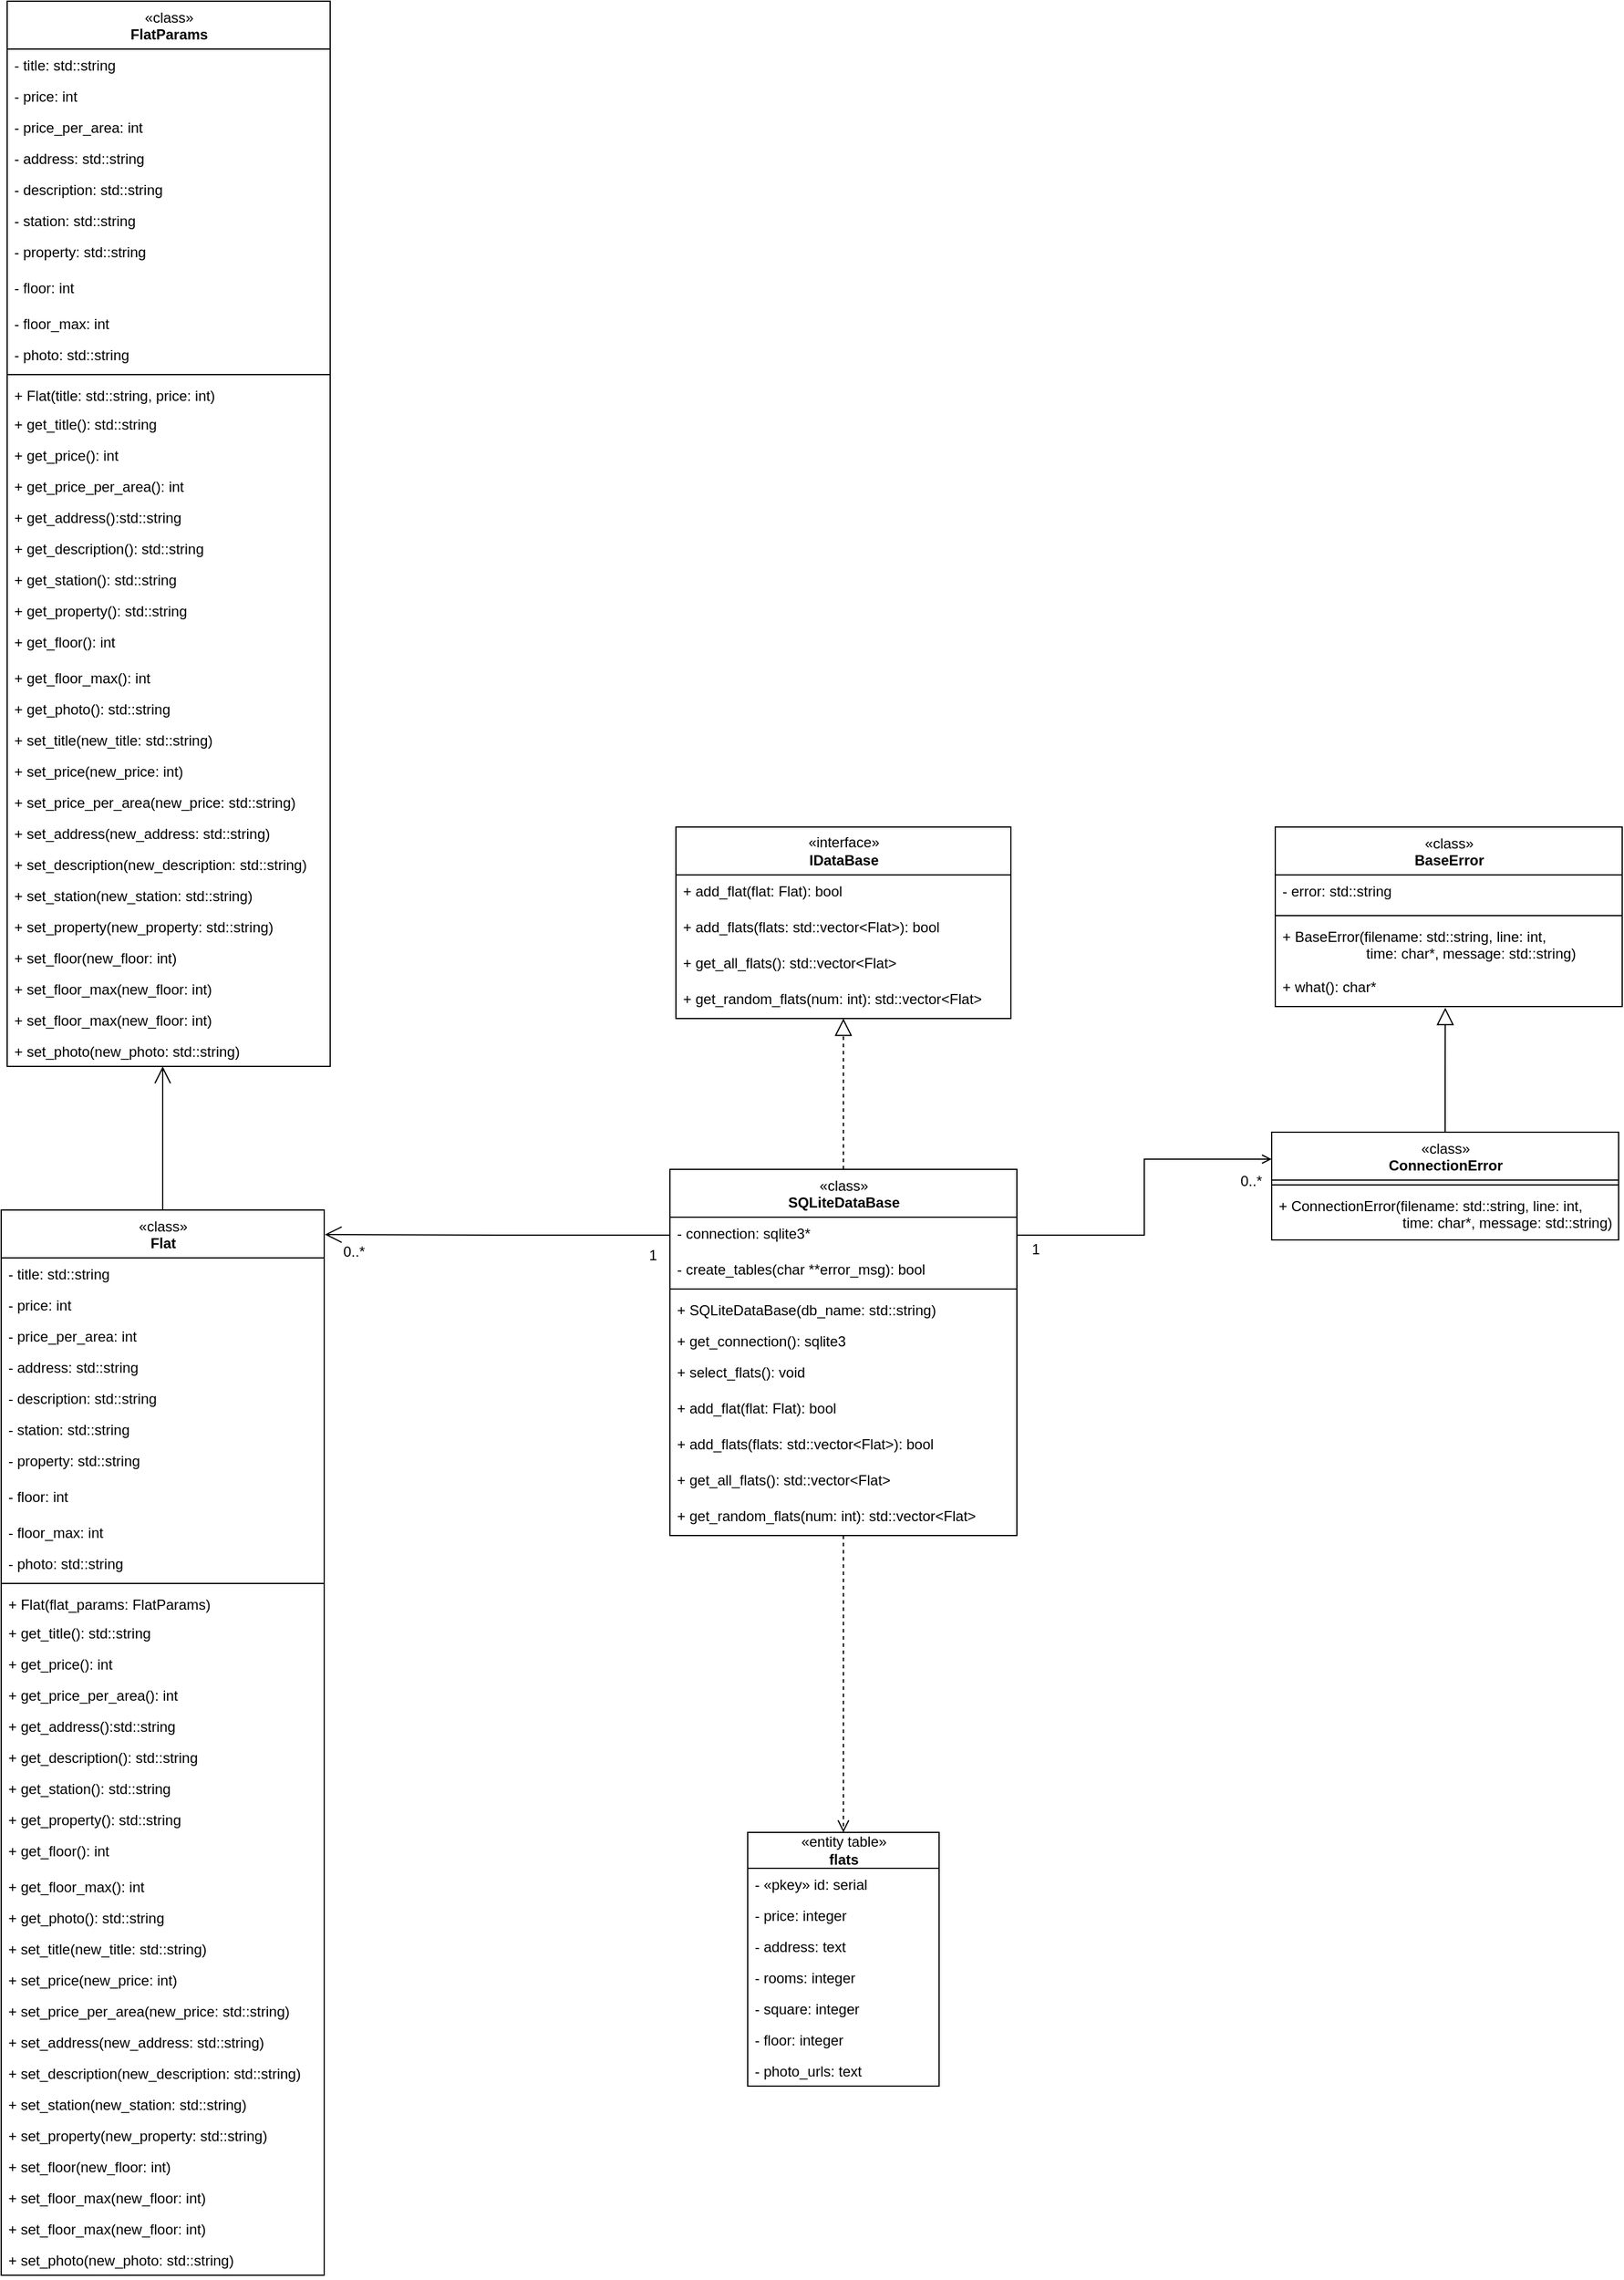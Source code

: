 <mxfile version="15.9.4" type="device"><diagram id="n1cuNQdmEz_gEINn7l7b" name="Page-1"><mxGraphModel dx="2211" dy="1941" grid="1" gridSize="10" guides="1" tooltips="1" connect="1" arrows="1" fold="1" page="1" pageScale="1" pageWidth="827" pageHeight="1169" math="0" shadow="0"><root><mxCell id="0"/><mxCell id="1" parent="0"/><mxCell id="SQFsbQGb5UH4ZUSRuvI_-1" value="«entity table»&lt;br&gt;&lt;b&gt;flats&lt;/b&gt;" style="swimlane;fontStyle=0;childLayout=stackLayout;horizontal=1;startSize=30;fillColor=none;horizontalStack=0;resizeParent=1;resizeParentMax=0;resizeLast=0;collapsible=1;marginBottom=0;html=1;" parent="1" vertex="1"><mxGeometry x="299" y="810" width="160" height="212" as="geometry"><mxRectangle x="340" y="210" width="100" height="30" as="alternateBounds"/></mxGeometry></mxCell><mxCell id="SQFsbQGb5UH4ZUSRuvI_-2" value="- «pkey» id: serial" style="text;strokeColor=none;fillColor=none;align=left;verticalAlign=top;spacingLeft=4;spacingRight=4;overflow=hidden;rotatable=0;points=[[0,0.5],[1,0.5]];portConstraint=eastwest;" parent="SQFsbQGb5UH4ZUSRuvI_-1" vertex="1"><mxGeometry y="30" width="160" height="26" as="geometry"/></mxCell><mxCell id="SQFsbQGb5UH4ZUSRuvI_-3" value="- price: integer" style="text;strokeColor=none;fillColor=none;align=left;verticalAlign=top;spacingLeft=4;spacingRight=4;overflow=hidden;rotatable=0;points=[[0,0.5],[1,0.5]];portConstraint=eastwest;" parent="SQFsbQGb5UH4ZUSRuvI_-1" vertex="1"><mxGeometry y="56" width="160" height="26" as="geometry"/></mxCell><mxCell id="SQFsbQGb5UH4ZUSRuvI_-52" value="- address: text" style="text;strokeColor=none;fillColor=none;align=left;verticalAlign=top;spacingLeft=4;spacingRight=4;overflow=hidden;rotatable=0;points=[[0,0.5],[1,0.5]];portConstraint=eastwest;" parent="SQFsbQGb5UH4ZUSRuvI_-1" vertex="1"><mxGeometry y="82" width="160" height="26" as="geometry"/></mxCell><mxCell id="SQFsbQGb5UH4ZUSRuvI_-4" value="- rooms: integer" style="text;strokeColor=none;fillColor=none;align=left;verticalAlign=top;spacingLeft=4;spacingRight=4;overflow=hidden;rotatable=0;points=[[0,0.5],[1,0.5]];portConstraint=eastwest;" parent="SQFsbQGb5UH4ZUSRuvI_-1" vertex="1"><mxGeometry y="108" width="160" height="26" as="geometry"/></mxCell><mxCell id="SQFsbQGb5UH4ZUSRuvI_-50" value="- square: integer" style="text;strokeColor=none;fillColor=none;align=left;verticalAlign=top;spacingLeft=4;spacingRight=4;overflow=hidden;rotatable=0;points=[[0,0.5],[1,0.5]];portConstraint=eastwest;" parent="SQFsbQGb5UH4ZUSRuvI_-1" vertex="1"><mxGeometry y="134" width="160" height="26" as="geometry"/></mxCell><mxCell id="SQFsbQGb5UH4ZUSRuvI_-51" value="- floor: integer" style="text;strokeColor=none;fillColor=none;align=left;verticalAlign=top;spacingLeft=4;spacingRight=4;overflow=hidden;rotatable=0;points=[[0,0.5],[1,0.5]];portConstraint=eastwest;" parent="SQFsbQGb5UH4ZUSRuvI_-1" vertex="1"><mxGeometry y="160" width="160" height="26" as="geometry"/></mxCell><mxCell id="SQFsbQGb5UH4ZUSRuvI_-62" value="- photo_urls: text" style="text;strokeColor=none;fillColor=none;align=left;verticalAlign=top;spacingLeft=4;spacingRight=4;overflow=hidden;rotatable=0;points=[[0,0.5],[1,0.5]];portConstraint=eastwest;" parent="SQFsbQGb5UH4ZUSRuvI_-1" vertex="1"><mxGeometry y="186" width="160" height="26" as="geometry"/></mxCell><mxCell id="SQFsbQGb5UH4ZUSRuvI_-13" value="&lt;span style=&quot;font-weight: normal&quot;&gt;«class»&lt;br&gt;&lt;/span&gt;SQLiteDataBase" style="swimlane;fontStyle=1;align=center;verticalAlign=top;childLayout=stackLayout;horizontal=1;startSize=40;horizontalStack=0;resizeParent=1;resizeParentMax=0;resizeLast=0;collapsible=1;marginBottom=0;html=1;" parent="1" vertex="1"><mxGeometry x="234" y="256" width="290" height="306" as="geometry"/></mxCell><mxCell id="SQFsbQGb5UH4ZUSRuvI_-14" value="- connection: sqlite3*" style="text;strokeColor=none;fillColor=none;align=left;verticalAlign=top;spacingLeft=4;spacingRight=4;overflow=hidden;rotatable=0;points=[[0,0.5],[1,0.5]];portConstraint=eastwest;" parent="SQFsbQGb5UH4ZUSRuvI_-13" vertex="1"><mxGeometry y="40" width="290" height="30" as="geometry"/></mxCell><mxCell id="QzW_78y7L4MTEr_dUdhg-1" value="- create_tables(char **error_msg): bool" style="text;strokeColor=none;fillColor=none;align=left;verticalAlign=top;spacingLeft=4;spacingRight=4;overflow=hidden;rotatable=0;points=[[0,0.5],[1,0.5]];portConstraint=eastwest;" parent="SQFsbQGb5UH4ZUSRuvI_-13" vertex="1"><mxGeometry y="70" width="290" height="26" as="geometry"/></mxCell><mxCell id="SQFsbQGb5UH4ZUSRuvI_-15" value="" style="line;strokeWidth=1;fillColor=none;align=left;verticalAlign=middle;spacingTop=-1;spacingLeft=3;spacingRight=3;rotatable=0;labelPosition=right;points=[];portConstraint=eastwest;" parent="SQFsbQGb5UH4ZUSRuvI_-13" vertex="1"><mxGeometry y="96" width="290" height="8" as="geometry"/></mxCell><mxCell id="SQFsbQGb5UH4ZUSRuvI_-16" value="+ SQLiteDataBase(db_name: std::string)" style="text;strokeColor=none;fillColor=none;align=left;verticalAlign=top;spacingLeft=4;spacingRight=4;overflow=hidden;rotatable=0;points=[[0,0.5],[1,0.5]];portConstraint=eastwest;" parent="SQFsbQGb5UH4ZUSRuvI_-13" vertex="1"><mxGeometry y="104" width="290" height="26" as="geometry"/></mxCell><mxCell id="QzW_78y7L4MTEr_dUdhg-60" value="+ get_connection(): sqlite3" style="text;strokeColor=none;fillColor=none;align=left;verticalAlign=top;spacingLeft=4;spacingRight=4;overflow=hidden;rotatable=0;points=[[0,0.5],[1,0.5]];portConstraint=eastwest;" parent="SQFsbQGb5UH4ZUSRuvI_-13" vertex="1"><mxGeometry y="130" width="290" height="26" as="geometry"/></mxCell><mxCell id="QzW_78y7L4MTEr_dUdhg-6" value="+ select_flats(): void" style="text;strokeColor=none;fillColor=none;align=left;verticalAlign=top;spacingLeft=4;spacingRight=4;overflow=hidden;rotatable=0;points=[[0,0.5],[1,0.5]];portConstraint=eastwest;" parent="SQFsbQGb5UH4ZUSRuvI_-13" vertex="1"><mxGeometry y="156" width="290" height="30" as="geometry"/></mxCell><mxCell id="1qvj_MT-7HDH6_pC4sm0-52" value="+ add_flat(flat: Flat): bool" style="text;strokeColor=none;fillColor=none;align=left;verticalAlign=top;spacingLeft=4;spacingRight=4;overflow=hidden;rotatable=0;points=[[0,0.5],[1,0.5]];portConstraint=eastwest;" vertex="1" parent="SQFsbQGb5UH4ZUSRuvI_-13"><mxGeometry y="186" width="290" height="30" as="geometry"/></mxCell><mxCell id="1qvj_MT-7HDH6_pC4sm0-53" value="+ add_flats(flats: std::vector&lt;Flat&gt;): bool" style="text;strokeColor=none;fillColor=none;align=left;verticalAlign=top;spacingLeft=4;spacingRight=4;overflow=hidden;rotatable=0;points=[[0,0.5],[1,0.5]];portConstraint=eastwest;" vertex="1" parent="SQFsbQGb5UH4ZUSRuvI_-13"><mxGeometry y="216" width="290" height="30" as="geometry"/></mxCell><mxCell id="1qvj_MT-7HDH6_pC4sm0-54" value="+ get_all_flats(): std::vector&lt;Flat&gt;" style="text;strokeColor=none;fillColor=none;align=left;verticalAlign=top;spacingLeft=4;spacingRight=4;overflow=hidden;rotatable=0;points=[[0,0.5],[1,0.5]];portConstraint=eastwest;" vertex="1" parent="SQFsbQGb5UH4ZUSRuvI_-13"><mxGeometry y="246" width="290" height="30" as="geometry"/></mxCell><mxCell id="1qvj_MT-7HDH6_pC4sm0-55" value="+ get_random_flats(num: int): std::vector&lt;Flat&gt;" style="text;strokeColor=none;fillColor=none;align=left;verticalAlign=top;spacingLeft=4;spacingRight=4;overflow=hidden;rotatable=0;points=[[0,0.5],[1,0.5]];portConstraint=eastwest;" vertex="1" parent="SQFsbQGb5UH4ZUSRuvI_-13"><mxGeometry y="276" width="290" height="30" as="geometry"/></mxCell><mxCell id="7NY3TYrCQiX_Yo-8ohCb-27" style="edgeStyle=orthogonalEdgeStyle;rounded=0;orthogonalLoop=1;jettySize=auto;html=1;exitX=0.5;exitY=0;exitDx=0;exitDy=0;endArrow=open;endFill=0;endSize=12;" parent="1" source="1qvj_MT-7HDH6_pC4sm0-13" edge="1"><mxGeometry relative="1" as="geometry"><mxPoint x="-190" y="170" as="targetPoint"/></mxGeometry></mxCell><mxCell id="SQFsbQGb5UH4ZUSRuvI_-30" value="" style="endArrow=block;dashed=1;endFill=0;endSize=12;html=1;rounded=0;exitX=0.5;exitY=0;exitDx=0;exitDy=0;edgeStyle=orthogonalEdgeStyle;entryX=0.5;entryY=1;entryDx=0;entryDy=0;" parent="1" source="SQFsbQGb5UH4ZUSRuvI_-13" target="SQFsbQGb5UH4ZUSRuvI_-31" edge="1"><mxGeometry width="160" relative="1" as="geometry"><mxPoint x="616" y="476" as="sourcePoint"/><mxPoint x="526" y="326" as="targetPoint"/></mxGeometry></mxCell><mxCell id="SQFsbQGb5UH4ZUSRuvI_-31" value="«interface»&lt;br&gt;&lt;span style=&quot;font-weight: 700&quot;&gt;IDataBase&lt;/span&gt;" style="swimlane;fontStyle=0;childLayout=stackLayout;horizontal=1;startSize=40;fillColor=none;horizontalStack=0;resizeParent=1;resizeParentMax=0;resizeLast=0;collapsible=1;marginBottom=0;html=1;" parent="1" vertex="1"><mxGeometry x="239" y="-30" width="280" height="160" as="geometry"/></mxCell><mxCell id="QzW_78y7L4MTEr_dUdhg-47" value="+ add_flat(flat: Flat): bool" style="text;strokeColor=none;fillColor=none;align=left;verticalAlign=top;spacingLeft=4;spacingRight=4;overflow=hidden;rotatable=0;points=[[0,0.5],[1,0.5]];portConstraint=eastwest;" parent="SQFsbQGb5UH4ZUSRuvI_-31" vertex="1"><mxGeometry y="40" width="280" height="30" as="geometry"/></mxCell><mxCell id="QzW_78y7L4MTEr_dUdhg-49" value="+ add_flats(flats: std::vector&lt;Flat&gt;): bool" style="text;strokeColor=none;fillColor=none;align=left;verticalAlign=top;spacingLeft=4;spacingRight=4;overflow=hidden;rotatable=0;points=[[0,0.5],[1,0.5]];portConstraint=eastwest;" parent="SQFsbQGb5UH4ZUSRuvI_-31" vertex="1"><mxGeometry y="70" width="280" height="30" as="geometry"/></mxCell><mxCell id="1qvj_MT-7HDH6_pC4sm0-48" value="+ get_all_flats(): std::vector&lt;Flat&gt;" style="text;strokeColor=none;fillColor=none;align=left;verticalAlign=top;spacingLeft=4;spacingRight=4;overflow=hidden;rotatable=0;points=[[0,0.5],[1,0.5]];portConstraint=eastwest;" vertex="1" parent="SQFsbQGb5UH4ZUSRuvI_-31"><mxGeometry y="100" width="280" height="30" as="geometry"/></mxCell><mxCell id="1qvj_MT-7HDH6_pC4sm0-49" value="+ get_random_flats(num: int): std::vector&lt;Flat&gt;" style="text;strokeColor=none;fillColor=none;align=left;verticalAlign=top;spacingLeft=4;spacingRight=4;overflow=hidden;rotatable=0;points=[[0,0.5],[1,0.5]];portConstraint=eastwest;" vertex="1" parent="SQFsbQGb5UH4ZUSRuvI_-31"><mxGeometry y="130" width="280" height="30" as="geometry"/></mxCell><mxCell id="SQFsbQGb5UH4ZUSRuvI_-46" value="" style="endArrow=open;endFill=1;endSize=12;html=1;rounded=0;exitX=0;exitY=0.5;exitDx=0;exitDy=0;edgeStyle=orthogonalEdgeStyle;entryX=1.002;entryY=0.023;entryDx=0;entryDy=0;entryPerimeter=0;" parent="1" source="SQFsbQGb5UH4ZUSRuvI_-14" target="1qvj_MT-7HDH6_pC4sm0-13" edge="1"><mxGeometry width="160" relative="1" as="geometry"><mxPoint x="480.0" y="431" as="sourcePoint"/><mxPoint x="610.0" y="431" as="targetPoint"/></mxGeometry></mxCell><mxCell id="SQFsbQGb5UH4ZUSRuvI_-48" value="1" style="text;html=1;strokeColor=none;fillColor=none;align=center;verticalAlign=middle;whiteSpace=wrap;rounded=0;" parent="1" vertex="1"><mxGeometry x="210" y="320" width="20" height="15" as="geometry"/></mxCell><mxCell id="SQFsbQGb5UH4ZUSRuvI_-49" value="0..*" style="text;html=1;strokeColor=none;fillColor=none;align=center;verticalAlign=middle;whiteSpace=wrap;rounded=0;" parent="1" vertex="1"><mxGeometry x="-40" y="315" width="20" height="20" as="geometry"/></mxCell><mxCell id="QzW_78y7L4MTEr_dUdhg-20" value="" style="html=1;verticalAlign=bottom;endArrow=open;dashed=1;endSize=8;rounded=0;edgeStyle=orthogonalEdgeStyle;exitX=0.5;exitY=1;exitDx=0;exitDy=0;entryX=0.5;entryY=0;entryDx=0;entryDy=0;" parent="1" source="SQFsbQGb5UH4ZUSRuvI_-13" target="SQFsbQGb5UH4ZUSRuvI_-1" edge="1"><mxGeometry relative="1" as="geometry"><mxPoint x="381" y="590" as="sourcePoint"/><mxPoint x="379" y="640" as="targetPoint"/><Array as="points"/></mxGeometry></mxCell><mxCell id="7NY3TYrCQiX_Yo-8ohCb-5" value="&lt;span style=&quot;font-weight: normal&quot;&gt;«class»&lt;br&gt;&lt;/span&gt;FlatParams" style="swimlane;fontStyle=1;align=center;verticalAlign=top;childLayout=stackLayout;horizontal=1;startSize=40;horizontalStack=0;resizeParent=1;resizeParentMax=0;resizeLast=0;collapsible=1;marginBottom=0;html=1;" parent="1" vertex="1"><mxGeometry x="-320" y="-720" width="270" height="890" as="geometry"/></mxCell><mxCell id="7NY3TYrCQiX_Yo-8ohCb-6" value="- title: std::string" style="text;strokeColor=none;fillColor=none;align=left;verticalAlign=top;spacingLeft=4;spacingRight=4;overflow=hidden;rotatable=0;points=[[0,0.5],[1,0.5]];portConstraint=eastwest;" parent="7NY3TYrCQiX_Yo-8ohCb-5" vertex="1"><mxGeometry y="40" width="270" height="26" as="geometry"/></mxCell><mxCell id="7NY3TYrCQiX_Yo-8ohCb-7" value="- price: int" style="text;strokeColor=none;fillColor=none;align=left;verticalAlign=top;spacingLeft=4;spacingRight=4;overflow=hidden;rotatable=0;points=[[0,0.5],[1,0.5]];portConstraint=eastwest;" parent="7NY3TYrCQiX_Yo-8ohCb-5" vertex="1"><mxGeometry y="66" width="270" height="26" as="geometry"/></mxCell><mxCell id="7NY3TYrCQiX_Yo-8ohCb-8" value="- price_per_area: int" style="text;strokeColor=none;fillColor=none;align=left;verticalAlign=top;spacingLeft=4;spacingRight=4;overflow=hidden;rotatable=0;points=[[0,0.5],[1,0.5]];portConstraint=eastwest;" parent="7NY3TYrCQiX_Yo-8ohCb-5" vertex="1"><mxGeometry y="92" width="270" height="26" as="geometry"/></mxCell><mxCell id="7NY3TYrCQiX_Yo-8ohCb-9" value="- address: std::string" style="text;strokeColor=none;fillColor=none;align=left;verticalAlign=top;spacingLeft=4;spacingRight=4;overflow=hidden;rotatable=0;points=[[0,0.5],[1,0.5]];portConstraint=eastwest;" parent="7NY3TYrCQiX_Yo-8ohCb-5" vertex="1"><mxGeometry y="118" width="270" height="26" as="geometry"/></mxCell><mxCell id="7NY3TYrCQiX_Yo-8ohCb-10" value="- description: std::string" style="text;strokeColor=none;fillColor=none;align=left;verticalAlign=top;spacingLeft=4;spacingRight=4;overflow=hidden;rotatable=0;points=[[0,0.5],[1,0.5]];portConstraint=eastwest;" parent="7NY3TYrCQiX_Yo-8ohCb-5" vertex="1"><mxGeometry y="144" width="270" height="26" as="geometry"/></mxCell><mxCell id="7NY3TYrCQiX_Yo-8ohCb-11" value="- station: std::string" style="text;strokeColor=none;fillColor=none;align=left;verticalAlign=top;spacingLeft=4;spacingRight=4;overflow=hidden;rotatable=0;points=[[0,0.5],[1,0.5]];portConstraint=eastwest;" parent="7NY3TYrCQiX_Yo-8ohCb-5" vertex="1"><mxGeometry y="170" width="270" height="26" as="geometry"/></mxCell><mxCell id="7NY3TYrCQiX_Yo-8ohCb-12" value="- property: std::string" style="text;strokeColor=none;fillColor=none;align=left;verticalAlign=top;spacingLeft=4;spacingRight=4;overflow=hidden;rotatable=0;points=[[0,0.5],[1,0.5]];portConstraint=eastwest;" parent="7NY3TYrCQiX_Yo-8ohCb-5" vertex="1"><mxGeometry y="196" width="270" height="30" as="geometry"/></mxCell><mxCell id="7NY3TYrCQiX_Yo-8ohCb-13" value="- floor: int" style="text;strokeColor=none;fillColor=none;align=left;verticalAlign=top;spacingLeft=4;spacingRight=4;overflow=hidden;rotatable=0;points=[[0,0.5],[1,0.5]];portConstraint=eastwest;" parent="7NY3TYrCQiX_Yo-8ohCb-5" vertex="1"><mxGeometry y="226" width="270" height="30" as="geometry"/></mxCell><mxCell id="7NY3TYrCQiX_Yo-8ohCb-14" value="- floor_max: int" style="text;strokeColor=none;fillColor=none;align=left;verticalAlign=top;spacingLeft=4;spacingRight=4;overflow=hidden;rotatable=0;points=[[0,0.5],[1,0.5]];portConstraint=eastwest;" parent="7NY3TYrCQiX_Yo-8ohCb-5" vertex="1"><mxGeometry y="256" width="270" height="26" as="geometry"/></mxCell><mxCell id="7NY3TYrCQiX_Yo-8ohCb-26" value="- photo: std::string" style="text;strokeColor=none;fillColor=none;align=left;verticalAlign=top;spacingLeft=4;spacingRight=4;overflow=hidden;rotatable=0;points=[[0,0.5],[1,0.5]];portConstraint=eastwest;" parent="7NY3TYrCQiX_Yo-8ohCb-5" vertex="1"><mxGeometry y="282" width="270" height="26" as="geometry"/></mxCell><mxCell id="7NY3TYrCQiX_Yo-8ohCb-15" value="" style="line;strokeWidth=1;fillColor=none;align=left;verticalAlign=middle;spacingTop=-1;spacingLeft=3;spacingRight=3;rotatable=0;labelPosition=right;points=[];portConstraint=eastwest;" parent="7NY3TYrCQiX_Yo-8ohCb-5" vertex="1"><mxGeometry y="308" width="270" height="8" as="geometry"/></mxCell><mxCell id="7NY3TYrCQiX_Yo-8ohCb-16" value="+ Flat(title: std::string, price: int)" style="text;strokeColor=none;fillColor=none;align=left;verticalAlign=top;spacingLeft=4;spacingRight=4;overflow=hidden;rotatable=0;points=[[0,0.5],[1,0.5]];portConstraint=eastwest;" parent="7NY3TYrCQiX_Yo-8ohCb-5" vertex="1"><mxGeometry y="316" width="270" height="24" as="geometry"/></mxCell><mxCell id="7NY3TYrCQiX_Yo-8ohCb-17" value="+ get_title(): std::string" style="text;strokeColor=none;fillColor=none;align=left;verticalAlign=top;spacingLeft=4;spacingRight=4;overflow=hidden;rotatable=0;points=[[0,0.5],[1,0.5]];portConstraint=eastwest;" parent="7NY3TYrCQiX_Yo-8ohCb-5" vertex="1"><mxGeometry y="340" width="270" height="26" as="geometry"/></mxCell><mxCell id="7NY3TYrCQiX_Yo-8ohCb-18" value="+ get_price(): int" style="text;strokeColor=none;fillColor=none;align=left;verticalAlign=top;spacingLeft=4;spacingRight=4;overflow=hidden;rotatable=0;points=[[0,0.5],[1,0.5]];portConstraint=eastwest;" parent="7NY3TYrCQiX_Yo-8ohCb-5" vertex="1"><mxGeometry y="366" width="270" height="26" as="geometry"/></mxCell><mxCell id="7NY3TYrCQiX_Yo-8ohCb-19" value="+ get_price_per_area(): int" style="text;strokeColor=none;fillColor=none;align=left;verticalAlign=top;spacingLeft=4;spacingRight=4;overflow=hidden;rotatable=0;points=[[0,0.5],[1,0.5]];portConstraint=eastwest;" parent="7NY3TYrCQiX_Yo-8ohCb-5" vertex="1"><mxGeometry y="392" width="270" height="26" as="geometry"/></mxCell><mxCell id="7NY3TYrCQiX_Yo-8ohCb-20" value="+ get_address():std::string" style="text;strokeColor=none;fillColor=none;align=left;verticalAlign=top;spacingLeft=4;spacingRight=4;overflow=hidden;rotatable=0;points=[[0,0.5],[1,0.5]];portConstraint=eastwest;" parent="7NY3TYrCQiX_Yo-8ohCb-5" vertex="1"><mxGeometry y="418" width="270" height="26" as="geometry"/></mxCell><mxCell id="7NY3TYrCQiX_Yo-8ohCb-21" value="+ get_description(): std::string" style="text;strokeColor=none;fillColor=none;align=left;verticalAlign=top;spacingLeft=4;spacingRight=4;overflow=hidden;rotatable=0;points=[[0,0.5],[1,0.5]];portConstraint=eastwest;" parent="7NY3TYrCQiX_Yo-8ohCb-5" vertex="1"><mxGeometry y="444" width="270" height="26" as="geometry"/></mxCell><mxCell id="7NY3TYrCQiX_Yo-8ohCb-22" value="+ get_station(): std::string" style="text;strokeColor=none;fillColor=none;align=left;verticalAlign=top;spacingLeft=4;spacingRight=4;overflow=hidden;rotatable=0;points=[[0,0.5],[1,0.5]];portConstraint=eastwest;" parent="7NY3TYrCQiX_Yo-8ohCb-5" vertex="1"><mxGeometry y="470" width="270" height="26" as="geometry"/></mxCell><mxCell id="7NY3TYrCQiX_Yo-8ohCb-23" value="+ get_property(): std::string" style="text;strokeColor=none;fillColor=none;align=left;verticalAlign=top;spacingLeft=4;spacingRight=4;overflow=hidden;rotatable=0;points=[[0,0.5],[1,0.5]];portConstraint=eastwest;" parent="7NY3TYrCQiX_Yo-8ohCb-5" vertex="1"><mxGeometry y="496" width="270" height="26" as="geometry"/></mxCell><mxCell id="7NY3TYrCQiX_Yo-8ohCb-24" value="+ get_floor(): int" style="text;strokeColor=none;fillColor=none;align=left;verticalAlign=top;spacingLeft=4;spacingRight=4;overflow=hidden;rotatable=0;points=[[0,0.5],[1,0.5]];portConstraint=eastwest;" parent="7NY3TYrCQiX_Yo-8ohCb-5" vertex="1"><mxGeometry y="522" width="270" height="30" as="geometry"/></mxCell><mxCell id="7NY3TYrCQiX_Yo-8ohCb-25" value="+ get_floor_max(): int" style="text;strokeColor=none;fillColor=none;align=left;verticalAlign=top;spacingLeft=4;spacingRight=4;overflow=hidden;rotatable=0;points=[[0,0.5],[1,0.5]];portConstraint=eastwest;" parent="7NY3TYrCQiX_Yo-8ohCb-5" vertex="1"><mxGeometry y="552" width="270" height="26" as="geometry"/></mxCell><mxCell id="1qvj_MT-7HDH6_pC4sm0-1" value="+ get_photo(): std::string" style="text;strokeColor=none;fillColor=none;align=left;verticalAlign=top;spacingLeft=4;spacingRight=4;overflow=hidden;rotatable=0;points=[[0,0.5],[1,0.5]];portConstraint=eastwest;" vertex="1" parent="7NY3TYrCQiX_Yo-8ohCb-5"><mxGeometry y="578" width="270" height="26" as="geometry"/></mxCell><mxCell id="1qvj_MT-7HDH6_pC4sm0-2" value="+ set_title(new_title: std::string)" style="text;strokeColor=none;fillColor=none;align=left;verticalAlign=top;spacingLeft=4;spacingRight=4;overflow=hidden;rotatable=0;points=[[0,0.5],[1,0.5]];portConstraint=eastwest;" vertex="1" parent="7NY3TYrCQiX_Yo-8ohCb-5"><mxGeometry y="604" width="270" height="26" as="geometry"/></mxCell><mxCell id="1qvj_MT-7HDH6_pC4sm0-3" value="+ set_price(new_price: int)" style="text;strokeColor=none;fillColor=none;align=left;verticalAlign=top;spacingLeft=4;spacingRight=4;overflow=hidden;rotatable=0;points=[[0,0.5],[1,0.5]];portConstraint=eastwest;" vertex="1" parent="7NY3TYrCQiX_Yo-8ohCb-5"><mxGeometry y="630" width="270" height="26" as="geometry"/></mxCell><mxCell id="1qvj_MT-7HDH6_pC4sm0-4" value="+ set_price_per_area(new_price: std::string)" style="text;strokeColor=none;fillColor=none;align=left;verticalAlign=top;spacingLeft=4;spacingRight=4;overflow=hidden;rotatable=0;points=[[0,0.5],[1,0.5]];portConstraint=eastwest;" vertex="1" parent="7NY3TYrCQiX_Yo-8ohCb-5"><mxGeometry y="656" width="270" height="26" as="geometry"/></mxCell><mxCell id="1qvj_MT-7HDH6_pC4sm0-5" value="+ set_address(new_address: std::string)" style="text;strokeColor=none;fillColor=none;align=left;verticalAlign=top;spacingLeft=4;spacingRight=4;overflow=hidden;rotatable=0;points=[[0,0.5],[1,0.5]];portConstraint=eastwest;" vertex="1" parent="7NY3TYrCQiX_Yo-8ohCb-5"><mxGeometry y="682" width="270" height="26" as="geometry"/></mxCell><mxCell id="1qvj_MT-7HDH6_pC4sm0-6" value="+ set_description(new_description: std::string)" style="text;strokeColor=none;fillColor=none;align=left;verticalAlign=top;spacingLeft=4;spacingRight=4;overflow=hidden;rotatable=0;points=[[0,0.5],[1,0.5]];portConstraint=eastwest;" vertex="1" parent="7NY3TYrCQiX_Yo-8ohCb-5"><mxGeometry y="708" width="270" height="26" as="geometry"/></mxCell><mxCell id="1qvj_MT-7HDH6_pC4sm0-7" value="+ set_station(new_station: std::string)" style="text;strokeColor=none;fillColor=none;align=left;verticalAlign=top;spacingLeft=4;spacingRight=4;overflow=hidden;rotatable=0;points=[[0,0.5],[1,0.5]];portConstraint=eastwest;" vertex="1" parent="7NY3TYrCQiX_Yo-8ohCb-5"><mxGeometry y="734" width="270" height="26" as="geometry"/></mxCell><mxCell id="1qvj_MT-7HDH6_pC4sm0-8" value="+ set_property(new_property: std::string)" style="text;strokeColor=none;fillColor=none;align=left;verticalAlign=top;spacingLeft=4;spacingRight=4;overflow=hidden;rotatable=0;points=[[0,0.5],[1,0.5]];portConstraint=eastwest;" vertex="1" parent="7NY3TYrCQiX_Yo-8ohCb-5"><mxGeometry y="760" width="270" height="26" as="geometry"/></mxCell><mxCell id="1qvj_MT-7HDH6_pC4sm0-9" value="+ set_floor(new_floor: int)" style="text;strokeColor=none;fillColor=none;align=left;verticalAlign=top;spacingLeft=4;spacingRight=4;overflow=hidden;rotatable=0;points=[[0,0.5],[1,0.5]];portConstraint=eastwest;" vertex="1" parent="7NY3TYrCQiX_Yo-8ohCb-5"><mxGeometry y="786" width="270" height="26" as="geometry"/></mxCell><mxCell id="1qvj_MT-7HDH6_pC4sm0-10" value="+ set_floor_max(new_floor: int)" style="text;strokeColor=none;fillColor=none;align=left;verticalAlign=top;spacingLeft=4;spacingRight=4;overflow=hidden;rotatable=0;points=[[0,0.5],[1,0.5]];portConstraint=eastwest;" vertex="1" parent="7NY3TYrCQiX_Yo-8ohCb-5"><mxGeometry y="812" width="270" height="26" as="geometry"/></mxCell><mxCell id="1qvj_MT-7HDH6_pC4sm0-11" value="+ set_floor_max(new_floor: int)" style="text;strokeColor=none;fillColor=none;align=left;verticalAlign=top;spacingLeft=4;spacingRight=4;overflow=hidden;rotatable=0;points=[[0,0.5],[1,0.5]];portConstraint=eastwest;" vertex="1" parent="7NY3TYrCQiX_Yo-8ohCb-5"><mxGeometry y="838" width="270" height="26" as="geometry"/></mxCell><mxCell id="1qvj_MT-7HDH6_pC4sm0-12" value="+ set_photo(new_photo: std::string)" style="text;strokeColor=none;fillColor=none;align=left;verticalAlign=top;spacingLeft=4;spacingRight=4;overflow=hidden;rotatable=0;points=[[0,0.5],[1,0.5]];portConstraint=eastwest;" vertex="1" parent="7NY3TYrCQiX_Yo-8ohCb-5"><mxGeometry y="864" width="270" height="26" as="geometry"/></mxCell><mxCell id="1qvj_MT-7HDH6_pC4sm0-13" value="&lt;span style=&quot;font-weight: normal&quot;&gt;«class»&lt;br&gt;&lt;/span&gt;Flat" style="swimlane;fontStyle=1;align=center;verticalAlign=top;childLayout=stackLayout;horizontal=1;startSize=40;horizontalStack=0;resizeParent=1;resizeParentMax=0;resizeLast=0;collapsible=1;marginBottom=0;html=1;" vertex="1" parent="1"><mxGeometry x="-325" y="290" width="270" height="890" as="geometry"/></mxCell><mxCell id="1qvj_MT-7HDH6_pC4sm0-14" value="- title: std::string" style="text;strokeColor=none;fillColor=none;align=left;verticalAlign=top;spacingLeft=4;spacingRight=4;overflow=hidden;rotatable=0;points=[[0,0.5],[1,0.5]];portConstraint=eastwest;" vertex="1" parent="1qvj_MT-7HDH6_pC4sm0-13"><mxGeometry y="40" width="270" height="26" as="geometry"/></mxCell><mxCell id="1qvj_MT-7HDH6_pC4sm0-15" value="- price: int" style="text;strokeColor=none;fillColor=none;align=left;verticalAlign=top;spacingLeft=4;spacingRight=4;overflow=hidden;rotatable=0;points=[[0,0.5],[1,0.5]];portConstraint=eastwest;" vertex="1" parent="1qvj_MT-7HDH6_pC4sm0-13"><mxGeometry y="66" width="270" height="26" as="geometry"/></mxCell><mxCell id="1qvj_MT-7HDH6_pC4sm0-16" value="- price_per_area: int" style="text;strokeColor=none;fillColor=none;align=left;verticalAlign=top;spacingLeft=4;spacingRight=4;overflow=hidden;rotatable=0;points=[[0,0.5],[1,0.5]];portConstraint=eastwest;" vertex="1" parent="1qvj_MT-7HDH6_pC4sm0-13"><mxGeometry y="92" width="270" height="26" as="geometry"/></mxCell><mxCell id="1qvj_MT-7HDH6_pC4sm0-17" value="- address: std::string" style="text;strokeColor=none;fillColor=none;align=left;verticalAlign=top;spacingLeft=4;spacingRight=4;overflow=hidden;rotatable=0;points=[[0,0.5],[1,0.5]];portConstraint=eastwest;" vertex="1" parent="1qvj_MT-7HDH6_pC4sm0-13"><mxGeometry y="118" width="270" height="26" as="geometry"/></mxCell><mxCell id="1qvj_MT-7HDH6_pC4sm0-18" value="- description: std::string" style="text;strokeColor=none;fillColor=none;align=left;verticalAlign=top;spacingLeft=4;spacingRight=4;overflow=hidden;rotatable=0;points=[[0,0.5],[1,0.5]];portConstraint=eastwest;" vertex="1" parent="1qvj_MT-7HDH6_pC4sm0-13"><mxGeometry y="144" width="270" height="26" as="geometry"/></mxCell><mxCell id="1qvj_MT-7HDH6_pC4sm0-19" value="- station: std::string" style="text;strokeColor=none;fillColor=none;align=left;verticalAlign=top;spacingLeft=4;spacingRight=4;overflow=hidden;rotatable=0;points=[[0,0.5],[1,0.5]];portConstraint=eastwest;" vertex="1" parent="1qvj_MT-7HDH6_pC4sm0-13"><mxGeometry y="170" width="270" height="26" as="geometry"/></mxCell><mxCell id="1qvj_MT-7HDH6_pC4sm0-20" value="- property: std::string" style="text;strokeColor=none;fillColor=none;align=left;verticalAlign=top;spacingLeft=4;spacingRight=4;overflow=hidden;rotatable=0;points=[[0,0.5],[1,0.5]];portConstraint=eastwest;" vertex="1" parent="1qvj_MT-7HDH6_pC4sm0-13"><mxGeometry y="196" width="270" height="30" as="geometry"/></mxCell><mxCell id="1qvj_MT-7HDH6_pC4sm0-21" value="- floor: int" style="text;strokeColor=none;fillColor=none;align=left;verticalAlign=top;spacingLeft=4;spacingRight=4;overflow=hidden;rotatable=0;points=[[0,0.5],[1,0.5]];portConstraint=eastwest;" vertex="1" parent="1qvj_MT-7HDH6_pC4sm0-13"><mxGeometry y="226" width="270" height="30" as="geometry"/></mxCell><mxCell id="1qvj_MT-7HDH6_pC4sm0-22" value="- floor_max: int" style="text;strokeColor=none;fillColor=none;align=left;verticalAlign=top;spacingLeft=4;spacingRight=4;overflow=hidden;rotatable=0;points=[[0,0.5],[1,0.5]];portConstraint=eastwest;" vertex="1" parent="1qvj_MT-7HDH6_pC4sm0-13"><mxGeometry y="256" width="270" height="26" as="geometry"/></mxCell><mxCell id="1qvj_MT-7HDH6_pC4sm0-23" value="- photo: std::string" style="text;strokeColor=none;fillColor=none;align=left;verticalAlign=top;spacingLeft=4;spacingRight=4;overflow=hidden;rotatable=0;points=[[0,0.5],[1,0.5]];portConstraint=eastwest;" vertex="1" parent="1qvj_MT-7HDH6_pC4sm0-13"><mxGeometry y="282" width="270" height="26" as="geometry"/></mxCell><mxCell id="1qvj_MT-7HDH6_pC4sm0-24" value="" style="line;strokeWidth=1;fillColor=none;align=left;verticalAlign=middle;spacingTop=-1;spacingLeft=3;spacingRight=3;rotatable=0;labelPosition=right;points=[];portConstraint=eastwest;" vertex="1" parent="1qvj_MT-7HDH6_pC4sm0-13"><mxGeometry y="308" width="270" height="8" as="geometry"/></mxCell><mxCell id="1qvj_MT-7HDH6_pC4sm0-25" value="+ Flat(flat_params: FlatParams)" style="text;strokeColor=none;fillColor=none;align=left;verticalAlign=top;spacingLeft=4;spacingRight=4;overflow=hidden;rotatable=0;points=[[0,0.5],[1,0.5]];portConstraint=eastwest;" vertex="1" parent="1qvj_MT-7HDH6_pC4sm0-13"><mxGeometry y="316" width="270" height="24" as="geometry"/></mxCell><mxCell id="1qvj_MT-7HDH6_pC4sm0-26" value="+ get_title(): std::string" style="text;strokeColor=none;fillColor=none;align=left;verticalAlign=top;spacingLeft=4;spacingRight=4;overflow=hidden;rotatable=0;points=[[0,0.5],[1,0.5]];portConstraint=eastwest;" vertex="1" parent="1qvj_MT-7HDH6_pC4sm0-13"><mxGeometry y="340" width="270" height="26" as="geometry"/></mxCell><mxCell id="1qvj_MT-7HDH6_pC4sm0-27" value="+ get_price(): int" style="text;strokeColor=none;fillColor=none;align=left;verticalAlign=top;spacingLeft=4;spacingRight=4;overflow=hidden;rotatable=0;points=[[0,0.5],[1,0.5]];portConstraint=eastwest;" vertex="1" parent="1qvj_MT-7HDH6_pC4sm0-13"><mxGeometry y="366" width="270" height="26" as="geometry"/></mxCell><mxCell id="1qvj_MT-7HDH6_pC4sm0-28" value="+ get_price_per_area(): int" style="text;strokeColor=none;fillColor=none;align=left;verticalAlign=top;spacingLeft=4;spacingRight=4;overflow=hidden;rotatable=0;points=[[0,0.5],[1,0.5]];portConstraint=eastwest;" vertex="1" parent="1qvj_MT-7HDH6_pC4sm0-13"><mxGeometry y="392" width="270" height="26" as="geometry"/></mxCell><mxCell id="1qvj_MT-7HDH6_pC4sm0-29" value="+ get_address():std::string" style="text;strokeColor=none;fillColor=none;align=left;verticalAlign=top;spacingLeft=4;spacingRight=4;overflow=hidden;rotatable=0;points=[[0,0.5],[1,0.5]];portConstraint=eastwest;" vertex="1" parent="1qvj_MT-7HDH6_pC4sm0-13"><mxGeometry y="418" width="270" height="26" as="geometry"/></mxCell><mxCell id="1qvj_MT-7HDH6_pC4sm0-30" value="+ get_description(): std::string" style="text;strokeColor=none;fillColor=none;align=left;verticalAlign=top;spacingLeft=4;spacingRight=4;overflow=hidden;rotatable=0;points=[[0,0.5],[1,0.5]];portConstraint=eastwest;" vertex="1" parent="1qvj_MT-7HDH6_pC4sm0-13"><mxGeometry y="444" width="270" height="26" as="geometry"/></mxCell><mxCell id="1qvj_MT-7HDH6_pC4sm0-31" value="+ get_station(): std::string" style="text;strokeColor=none;fillColor=none;align=left;verticalAlign=top;spacingLeft=4;spacingRight=4;overflow=hidden;rotatable=0;points=[[0,0.5],[1,0.5]];portConstraint=eastwest;" vertex="1" parent="1qvj_MT-7HDH6_pC4sm0-13"><mxGeometry y="470" width="270" height="26" as="geometry"/></mxCell><mxCell id="1qvj_MT-7HDH6_pC4sm0-32" value="+ get_property(): std::string" style="text;strokeColor=none;fillColor=none;align=left;verticalAlign=top;spacingLeft=4;spacingRight=4;overflow=hidden;rotatable=0;points=[[0,0.5],[1,0.5]];portConstraint=eastwest;" vertex="1" parent="1qvj_MT-7HDH6_pC4sm0-13"><mxGeometry y="496" width="270" height="26" as="geometry"/></mxCell><mxCell id="1qvj_MT-7HDH6_pC4sm0-33" value="+ get_floor(): int" style="text;strokeColor=none;fillColor=none;align=left;verticalAlign=top;spacingLeft=4;spacingRight=4;overflow=hidden;rotatable=0;points=[[0,0.5],[1,0.5]];portConstraint=eastwest;" vertex="1" parent="1qvj_MT-7HDH6_pC4sm0-13"><mxGeometry y="522" width="270" height="30" as="geometry"/></mxCell><mxCell id="1qvj_MT-7HDH6_pC4sm0-34" value="+ get_floor_max(): int" style="text;strokeColor=none;fillColor=none;align=left;verticalAlign=top;spacingLeft=4;spacingRight=4;overflow=hidden;rotatable=0;points=[[0,0.5],[1,0.5]];portConstraint=eastwest;" vertex="1" parent="1qvj_MT-7HDH6_pC4sm0-13"><mxGeometry y="552" width="270" height="26" as="geometry"/></mxCell><mxCell id="1qvj_MT-7HDH6_pC4sm0-35" value="+ get_photo(): std::string" style="text;strokeColor=none;fillColor=none;align=left;verticalAlign=top;spacingLeft=4;spacingRight=4;overflow=hidden;rotatable=0;points=[[0,0.5],[1,0.5]];portConstraint=eastwest;" vertex="1" parent="1qvj_MT-7HDH6_pC4sm0-13"><mxGeometry y="578" width="270" height="26" as="geometry"/></mxCell><mxCell id="1qvj_MT-7HDH6_pC4sm0-36" value="+ set_title(new_title: std::string)" style="text;strokeColor=none;fillColor=none;align=left;verticalAlign=top;spacingLeft=4;spacingRight=4;overflow=hidden;rotatable=0;points=[[0,0.5],[1,0.5]];portConstraint=eastwest;" vertex="1" parent="1qvj_MT-7HDH6_pC4sm0-13"><mxGeometry y="604" width="270" height="26" as="geometry"/></mxCell><mxCell id="1qvj_MT-7HDH6_pC4sm0-37" value="+ set_price(new_price: int)" style="text;strokeColor=none;fillColor=none;align=left;verticalAlign=top;spacingLeft=4;spacingRight=4;overflow=hidden;rotatable=0;points=[[0,0.5],[1,0.5]];portConstraint=eastwest;" vertex="1" parent="1qvj_MT-7HDH6_pC4sm0-13"><mxGeometry y="630" width="270" height="26" as="geometry"/></mxCell><mxCell id="1qvj_MT-7HDH6_pC4sm0-38" value="+ set_price_per_area(new_price: std::string)" style="text;strokeColor=none;fillColor=none;align=left;verticalAlign=top;spacingLeft=4;spacingRight=4;overflow=hidden;rotatable=0;points=[[0,0.5],[1,0.5]];portConstraint=eastwest;" vertex="1" parent="1qvj_MT-7HDH6_pC4sm0-13"><mxGeometry y="656" width="270" height="26" as="geometry"/></mxCell><mxCell id="1qvj_MT-7HDH6_pC4sm0-39" value="+ set_address(new_address: std::string)" style="text;strokeColor=none;fillColor=none;align=left;verticalAlign=top;spacingLeft=4;spacingRight=4;overflow=hidden;rotatable=0;points=[[0,0.5],[1,0.5]];portConstraint=eastwest;" vertex="1" parent="1qvj_MT-7HDH6_pC4sm0-13"><mxGeometry y="682" width="270" height="26" as="geometry"/></mxCell><mxCell id="1qvj_MT-7HDH6_pC4sm0-40" value="+ set_description(new_description: std::string)" style="text;strokeColor=none;fillColor=none;align=left;verticalAlign=top;spacingLeft=4;spacingRight=4;overflow=hidden;rotatable=0;points=[[0,0.5],[1,0.5]];portConstraint=eastwest;" vertex="1" parent="1qvj_MT-7HDH6_pC4sm0-13"><mxGeometry y="708" width="270" height="26" as="geometry"/></mxCell><mxCell id="1qvj_MT-7HDH6_pC4sm0-41" value="+ set_station(new_station: std::string)" style="text;strokeColor=none;fillColor=none;align=left;verticalAlign=top;spacingLeft=4;spacingRight=4;overflow=hidden;rotatable=0;points=[[0,0.5],[1,0.5]];portConstraint=eastwest;" vertex="1" parent="1qvj_MT-7HDH6_pC4sm0-13"><mxGeometry y="734" width="270" height="26" as="geometry"/></mxCell><mxCell id="1qvj_MT-7HDH6_pC4sm0-42" value="+ set_property(new_property: std::string)" style="text;strokeColor=none;fillColor=none;align=left;verticalAlign=top;spacingLeft=4;spacingRight=4;overflow=hidden;rotatable=0;points=[[0,0.5],[1,0.5]];portConstraint=eastwest;" vertex="1" parent="1qvj_MT-7HDH6_pC4sm0-13"><mxGeometry y="760" width="270" height="26" as="geometry"/></mxCell><mxCell id="1qvj_MT-7HDH6_pC4sm0-43" value="+ set_floor(new_floor: int)" style="text;strokeColor=none;fillColor=none;align=left;verticalAlign=top;spacingLeft=4;spacingRight=4;overflow=hidden;rotatable=0;points=[[0,0.5],[1,0.5]];portConstraint=eastwest;" vertex="1" parent="1qvj_MT-7HDH6_pC4sm0-13"><mxGeometry y="786" width="270" height="26" as="geometry"/></mxCell><mxCell id="1qvj_MT-7HDH6_pC4sm0-44" value="+ set_floor_max(new_floor: int)" style="text;strokeColor=none;fillColor=none;align=left;verticalAlign=top;spacingLeft=4;spacingRight=4;overflow=hidden;rotatable=0;points=[[0,0.5],[1,0.5]];portConstraint=eastwest;" vertex="1" parent="1qvj_MT-7HDH6_pC4sm0-13"><mxGeometry y="812" width="270" height="26" as="geometry"/></mxCell><mxCell id="1qvj_MT-7HDH6_pC4sm0-45" value="+ set_floor_max(new_floor: int)" style="text;strokeColor=none;fillColor=none;align=left;verticalAlign=top;spacingLeft=4;spacingRight=4;overflow=hidden;rotatable=0;points=[[0,0.5],[1,0.5]];portConstraint=eastwest;" vertex="1" parent="1qvj_MT-7HDH6_pC4sm0-13"><mxGeometry y="838" width="270" height="26" as="geometry"/></mxCell><mxCell id="1qvj_MT-7HDH6_pC4sm0-46" value="+ set_photo(new_photo: std::string)" style="text;strokeColor=none;fillColor=none;align=left;verticalAlign=top;spacingLeft=4;spacingRight=4;overflow=hidden;rotatable=0;points=[[0,0.5],[1,0.5]];portConstraint=eastwest;" vertex="1" parent="1qvj_MT-7HDH6_pC4sm0-13"><mxGeometry y="864" width="270" height="26" as="geometry"/></mxCell><mxCell id="1qvj_MT-7HDH6_pC4sm0-83" style="edgeStyle=orthogonalEdgeStyle;rounded=0;orthogonalLoop=1;jettySize=auto;html=1;exitX=0.5;exitY=0;exitDx=0;exitDy=0;entryX=0.49;entryY=1.033;entryDx=0;entryDy=0;entryPerimeter=0;endArrow=block;endFill=0;endSize=12;" edge="1" parent="1" source="1qvj_MT-7HDH6_pC4sm0-56" target="1qvj_MT-7HDH6_pC4sm0-77"><mxGeometry relative="1" as="geometry"/></mxCell><mxCell id="1qvj_MT-7HDH6_pC4sm0-56" value="&lt;span style=&quot;font-weight: normal&quot;&gt;«class»&lt;br&gt;&lt;/span&gt;ConnectionError" style="swimlane;fontStyle=1;align=center;verticalAlign=top;childLayout=stackLayout;horizontal=1;startSize=40;horizontalStack=0;resizeParent=1;resizeParentMax=0;resizeLast=0;collapsible=1;marginBottom=0;html=1;" vertex="1" parent="1"><mxGeometry x="737" y="225" width="290" height="90" as="geometry"/></mxCell><mxCell id="1qvj_MT-7HDH6_pC4sm0-59" value="" style="line;strokeWidth=1;fillColor=none;align=left;verticalAlign=middle;spacingTop=-1;spacingLeft=3;spacingRight=3;rotatable=0;labelPosition=right;points=[];portConstraint=eastwest;" vertex="1" parent="1qvj_MT-7HDH6_pC4sm0-56"><mxGeometry y="40" width="290" height="8" as="geometry"/></mxCell><mxCell id="1qvj_MT-7HDH6_pC4sm0-60" value="+ ConnectionError(filename: std::string, line: int, &#10;                               time: char*, message: std::string) " style="text;strokeColor=none;fillColor=none;align=left;verticalAlign=top;spacingLeft=4;spacingRight=4;overflow=hidden;rotatable=0;points=[[0,0.5],[1,0.5]];portConstraint=eastwest;" vertex="1" parent="1qvj_MT-7HDH6_pC4sm0-56"><mxGeometry y="48" width="290" height="42" as="geometry"/></mxCell><mxCell id="1qvj_MT-7HDH6_pC4sm0-71" value="&lt;span style=&quot;font-weight: normal&quot;&gt;«class»&lt;br&gt;&lt;/span&gt;BaseError" style="swimlane;fontStyle=1;align=center;verticalAlign=top;childLayout=stackLayout;horizontal=1;startSize=40;horizontalStack=0;resizeParent=1;resizeParentMax=0;resizeLast=0;collapsible=1;marginBottom=0;html=1;" vertex="1" parent="1"><mxGeometry x="740" y="-30" width="290" height="150" as="geometry"/></mxCell><mxCell id="1qvj_MT-7HDH6_pC4sm0-72" value="- error: std::string" style="text;strokeColor=none;fillColor=none;align=left;verticalAlign=top;spacingLeft=4;spacingRight=4;overflow=hidden;rotatable=0;points=[[0,0.5],[1,0.5]];portConstraint=eastwest;" vertex="1" parent="1qvj_MT-7HDH6_pC4sm0-71"><mxGeometry y="40" width="290" height="30" as="geometry"/></mxCell><mxCell id="1qvj_MT-7HDH6_pC4sm0-74" value="" style="line;strokeWidth=1;fillColor=none;align=left;verticalAlign=middle;spacingTop=-1;spacingLeft=3;spacingRight=3;rotatable=0;labelPosition=right;points=[];portConstraint=eastwest;" vertex="1" parent="1qvj_MT-7HDH6_pC4sm0-71"><mxGeometry y="70" width="290" height="8" as="geometry"/></mxCell><mxCell id="1qvj_MT-7HDH6_pC4sm0-82" value="+ BaseError(filename: std::string, line: int, &#10;                     time: char*, message: std::string) " style="text;strokeColor=none;fillColor=none;align=left;verticalAlign=top;spacingLeft=4;spacingRight=4;overflow=hidden;rotatable=0;points=[[0,0.5],[1,0.5]];portConstraint=eastwest;" vertex="1" parent="1qvj_MT-7HDH6_pC4sm0-71"><mxGeometry y="78" width="290" height="42" as="geometry"/></mxCell><mxCell id="1qvj_MT-7HDH6_pC4sm0-77" value="+ what(): char*" style="text;strokeColor=none;fillColor=none;align=left;verticalAlign=top;spacingLeft=4;spacingRight=4;overflow=hidden;rotatable=0;points=[[0,0.5],[1,0.5]];portConstraint=eastwest;" vertex="1" parent="1qvj_MT-7HDH6_pC4sm0-71"><mxGeometry y="120" width="290" height="30" as="geometry"/></mxCell><mxCell id="1qvj_MT-7HDH6_pC4sm0-84" style="edgeStyle=orthogonalEdgeStyle;rounded=0;orthogonalLoop=1;jettySize=auto;html=1;exitX=1;exitY=0.5;exitDx=0;exitDy=0;endArrow=open;endFill=0;startSize=12;endSize=6;entryX=0;entryY=0.25;entryDx=0;entryDy=0;" edge="1" parent="1" source="SQFsbQGb5UH4ZUSRuvI_-14" target="1qvj_MT-7HDH6_pC4sm0-56"><mxGeometry relative="1" as="geometry"><mxPoint x="730" y="260" as="targetPoint"/></mxGeometry></mxCell><mxCell id="1qvj_MT-7HDH6_pC4sm0-85" value="1" style="text;html=1;strokeColor=none;fillColor=none;align=center;verticalAlign=middle;whiteSpace=wrap;rounded=0;" vertex="1" parent="1"><mxGeometry x="530" y="315" width="20" height="15" as="geometry"/></mxCell><mxCell id="1qvj_MT-7HDH6_pC4sm0-86" value="0..*" style="text;html=1;strokeColor=none;fillColor=none;align=center;verticalAlign=middle;whiteSpace=wrap;rounded=0;" vertex="1" parent="1"><mxGeometry x="710" y="256" width="20" height="20" as="geometry"/></mxCell></root></mxGraphModel></diagram></mxfile>